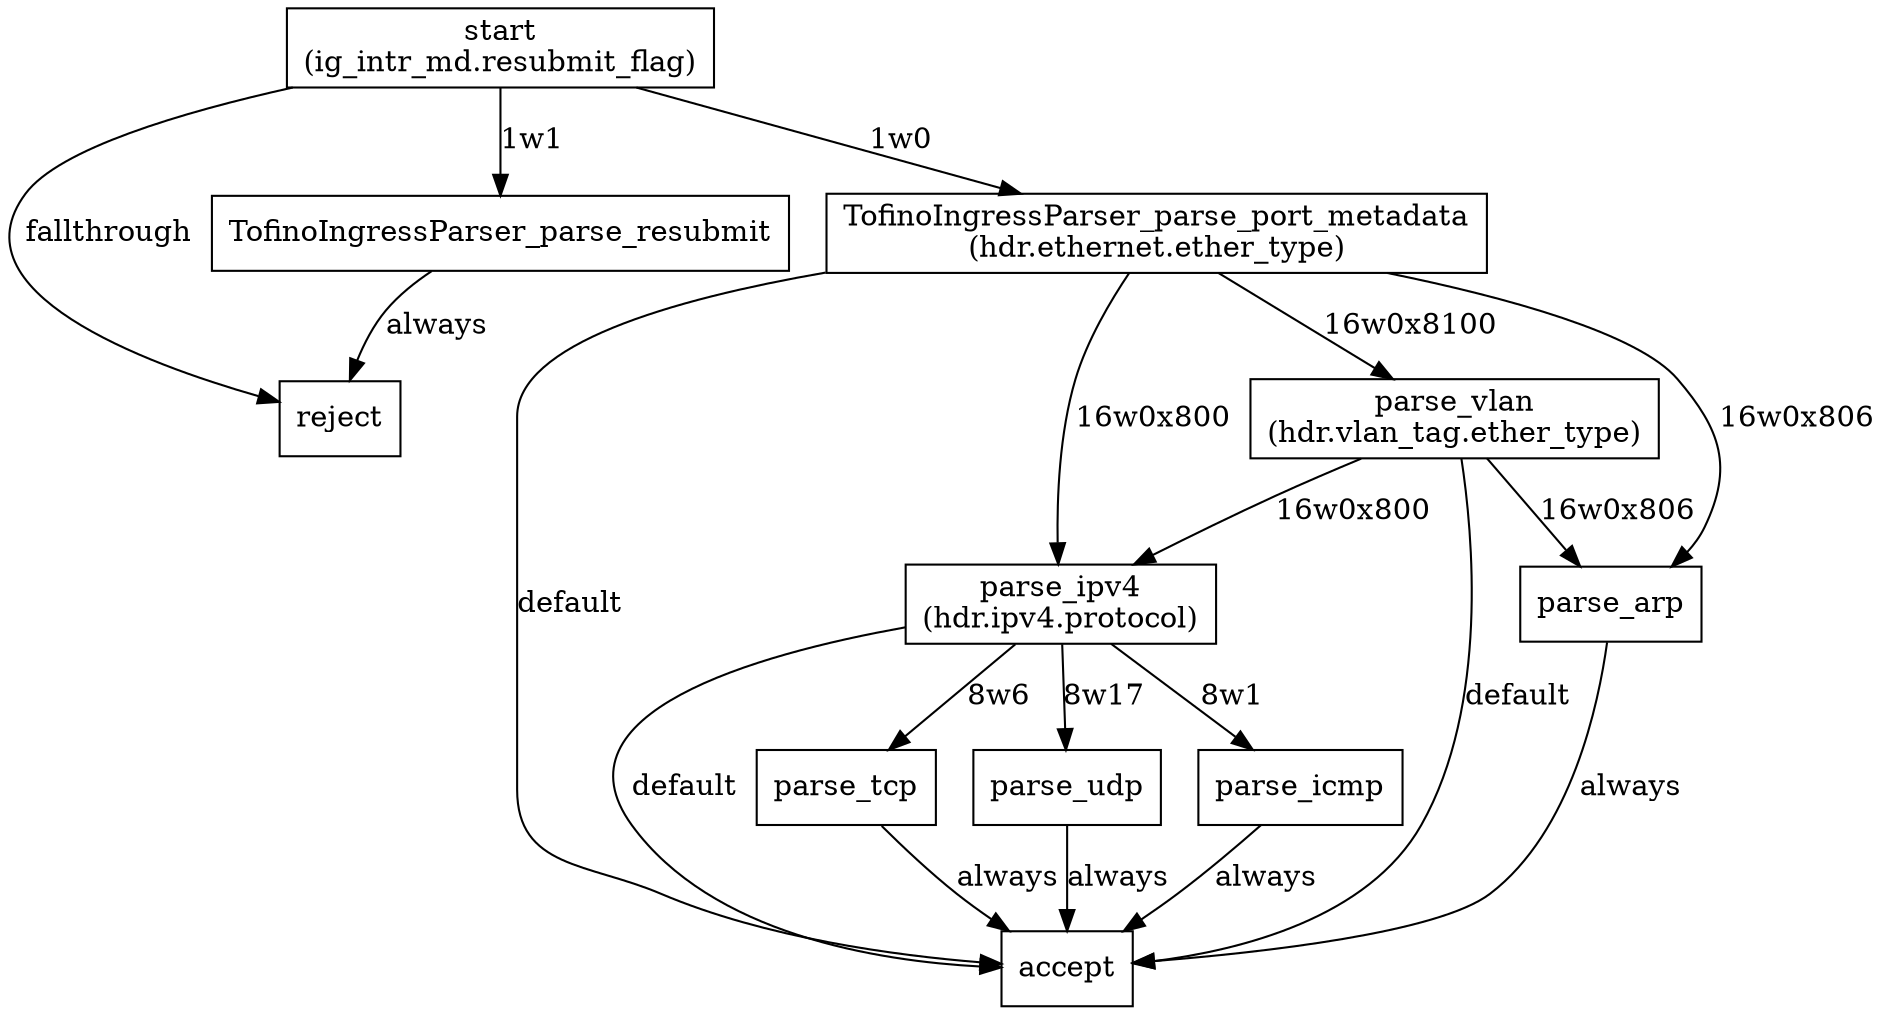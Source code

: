 digraph SwitchIngressParser{
start [shape=rectangle,label="start
(ig_intr_md.resubmit_flag)"]
TofinoIngressParser_parse_resubmit [shape=rectangle,label="TofinoIngressParser_parse_resubmit"]
TofinoIngressParser_parse_port_metadata [shape=rectangle,label="TofinoIngressParser_parse_port_metadata
(hdr.ethernet.ether_type)"]
parse_vlan [shape=rectangle,label="parse_vlan
(hdr.vlan_tag.ether_type)"]
parse_ipv4 [shape=rectangle,label="parse_ipv4
(hdr.ipv4.protocol)"]
parse_arp [shape=rectangle,label="parse_arp"]
parse_tcp [shape=rectangle,label="parse_tcp"]
parse_udp [shape=rectangle,label="parse_udp"]
parse_icmp [shape=rectangle,label="parse_icmp"]
accept [shape=rectangle,label="accept"]
reject [shape=rectangle,label="reject"]
start -> TofinoIngressParser_parse_resubmit [label="1w1"]
start -> TofinoIngressParser_parse_port_metadata [label="1w0"]
start -> reject [label="fallthrough"]
TofinoIngressParser_parse_resubmit -> reject [label="always"]
TofinoIngressParser_parse_port_metadata -> parse_ipv4 [label="16w0x800"]
TofinoIngressParser_parse_port_metadata -> parse_arp [label="16w0x806"]
TofinoIngressParser_parse_port_metadata -> parse_vlan [label="16w0x8100"]
TofinoIngressParser_parse_port_metadata -> accept [label="default"]
parse_vlan -> parse_ipv4 [label="16w0x800"]
parse_vlan -> parse_arp [label="16w0x806"]
parse_vlan -> accept [label="default"]
parse_ipv4 -> parse_tcp [label="8w6"]
parse_ipv4 -> parse_udp [label="8w17"]
parse_ipv4 -> parse_icmp [label="8w1"]
parse_ipv4 -> accept [label="default"]
parse_arp -> accept [label="always"]
parse_tcp -> accept [label="always"]
parse_udp -> accept [label="always"]
parse_icmp -> accept [label="always"]
}

